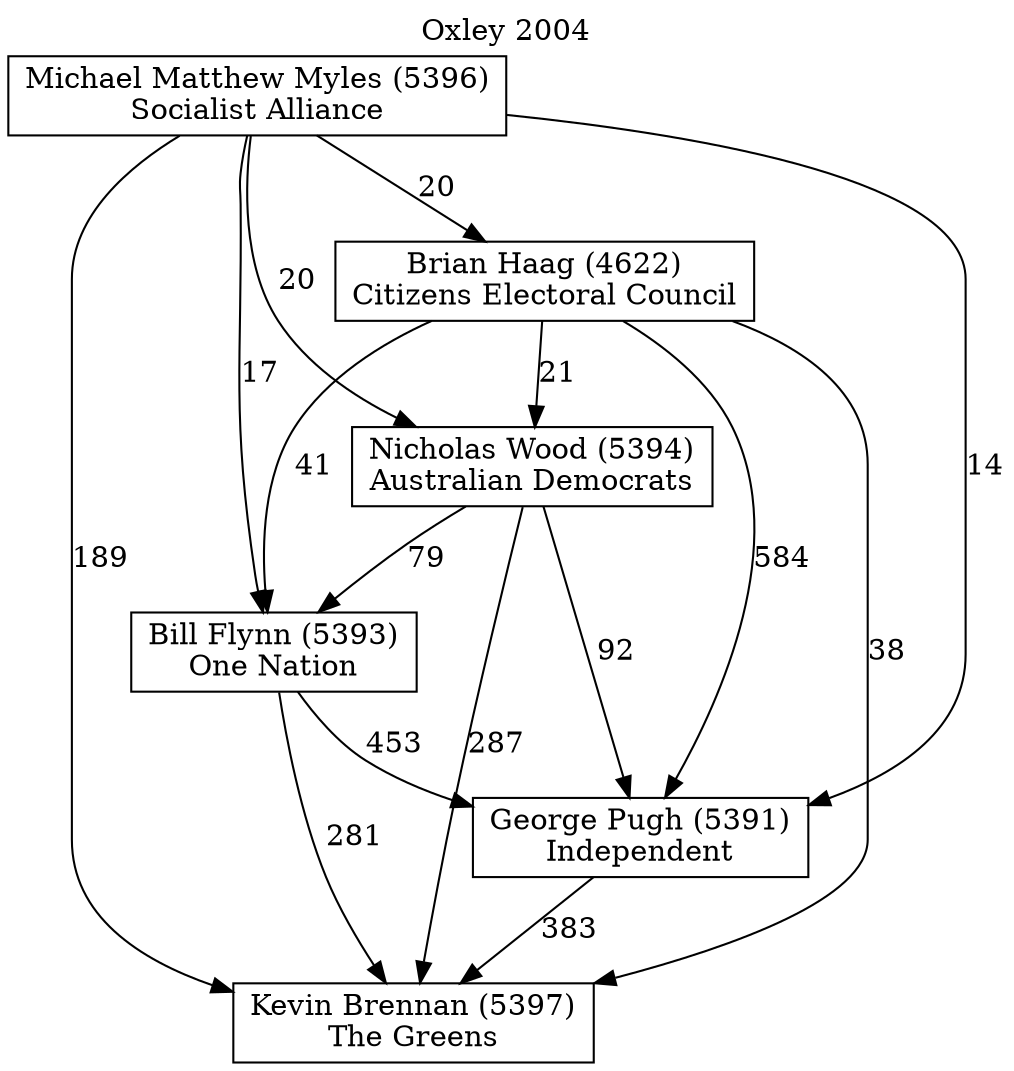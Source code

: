 // House preference flow
digraph "Kevin Brennan (5397)_Oxley_2004" {
	graph [label="Oxley 2004" labelloc=t mclimit=10]
	node [shape=box]
	"Kevin Brennan (5397)" [label="Kevin Brennan (5397)
The Greens"]
	"George Pugh (5391)" [label="George Pugh (5391)
Independent"]
	"Bill Flynn (5393)" [label="Bill Flynn (5393)
One Nation"]
	"Nicholas Wood (5394)" [label="Nicholas Wood (5394)
Australian Democrats"]
	"Brian Haag (4622)" [label="Brian Haag (4622)
Citizens Electoral Council"]
	"Michael Matthew Myles (5396)" [label="Michael Matthew Myles (5396)
Socialist Alliance"]
	"Kevin Brennan (5397)" [label="Kevin Brennan (5397)
The Greens"]
	"Bill Flynn (5393)" [label="Bill Flynn (5393)
One Nation"]
	"Nicholas Wood (5394)" [label="Nicholas Wood (5394)
Australian Democrats"]
	"Brian Haag (4622)" [label="Brian Haag (4622)
Citizens Electoral Council"]
	"Michael Matthew Myles (5396)" [label="Michael Matthew Myles (5396)
Socialist Alliance"]
	"Kevin Brennan (5397)" [label="Kevin Brennan (5397)
The Greens"]
	"Nicholas Wood (5394)" [label="Nicholas Wood (5394)
Australian Democrats"]
	"Brian Haag (4622)" [label="Brian Haag (4622)
Citizens Electoral Council"]
	"Michael Matthew Myles (5396)" [label="Michael Matthew Myles (5396)
Socialist Alliance"]
	"Kevin Brennan (5397)" [label="Kevin Brennan (5397)
The Greens"]
	"Brian Haag (4622)" [label="Brian Haag (4622)
Citizens Electoral Council"]
	"Michael Matthew Myles (5396)" [label="Michael Matthew Myles (5396)
Socialist Alliance"]
	"Kevin Brennan (5397)" [label="Kevin Brennan (5397)
The Greens"]
	"Michael Matthew Myles (5396)" [label="Michael Matthew Myles (5396)
Socialist Alliance"]
	"Michael Matthew Myles (5396)" [label="Michael Matthew Myles (5396)
Socialist Alliance"]
	"Brian Haag (4622)" [label="Brian Haag (4622)
Citizens Electoral Council"]
	"Michael Matthew Myles (5396)" [label="Michael Matthew Myles (5396)
Socialist Alliance"]
	"Michael Matthew Myles (5396)" [label="Michael Matthew Myles (5396)
Socialist Alliance"]
	"Nicholas Wood (5394)" [label="Nicholas Wood (5394)
Australian Democrats"]
	"Brian Haag (4622)" [label="Brian Haag (4622)
Citizens Electoral Council"]
	"Michael Matthew Myles (5396)" [label="Michael Matthew Myles (5396)
Socialist Alliance"]
	"Nicholas Wood (5394)" [label="Nicholas Wood (5394)
Australian Democrats"]
	"Michael Matthew Myles (5396)" [label="Michael Matthew Myles (5396)
Socialist Alliance"]
	"Michael Matthew Myles (5396)" [label="Michael Matthew Myles (5396)
Socialist Alliance"]
	"Brian Haag (4622)" [label="Brian Haag (4622)
Citizens Electoral Council"]
	"Michael Matthew Myles (5396)" [label="Michael Matthew Myles (5396)
Socialist Alliance"]
	"Michael Matthew Myles (5396)" [label="Michael Matthew Myles (5396)
Socialist Alliance"]
	"Bill Flynn (5393)" [label="Bill Flynn (5393)
One Nation"]
	"Nicholas Wood (5394)" [label="Nicholas Wood (5394)
Australian Democrats"]
	"Brian Haag (4622)" [label="Brian Haag (4622)
Citizens Electoral Council"]
	"Michael Matthew Myles (5396)" [label="Michael Matthew Myles (5396)
Socialist Alliance"]
	"Bill Flynn (5393)" [label="Bill Flynn (5393)
One Nation"]
	"Brian Haag (4622)" [label="Brian Haag (4622)
Citizens Electoral Council"]
	"Michael Matthew Myles (5396)" [label="Michael Matthew Myles (5396)
Socialist Alliance"]
	"Bill Flynn (5393)" [label="Bill Flynn (5393)
One Nation"]
	"Michael Matthew Myles (5396)" [label="Michael Matthew Myles (5396)
Socialist Alliance"]
	"Michael Matthew Myles (5396)" [label="Michael Matthew Myles (5396)
Socialist Alliance"]
	"Brian Haag (4622)" [label="Brian Haag (4622)
Citizens Electoral Council"]
	"Michael Matthew Myles (5396)" [label="Michael Matthew Myles (5396)
Socialist Alliance"]
	"Michael Matthew Myles (5396)" [label="Michael Matthew Myles (5396)
Socialist Alliance"]
	"Nicholas Wood (5394)" [label="Nicholas Wood (5394)
Australian Democrats"]
	"Brian Haag (4622)" [label="Brian Haag (4622)
Citizens Electoral Council"]
	"Michael Matthew Myles (5396)" [label="Michael Matthew Myles (5396)
Socialist Alliance"]
	"Nicholas Wood (5394)" [label="Nicholas Wood (5394)
Australian Democrats"]
	"Michael Matthew Myles (5396)" [label="Michael Matthew Myles (5396)
Socialist Alliance"]
	"Michael Matthew Myles (5396)" [label="Michael Matthew Myles (5396)
Socialist Alliance"]
	"Brian Haag (4622)" [label="Brian Haag (4622)
Citizens Electoral Council"]
	"Michael Matthew Myles (5396)" [label="Michael Matthew Myles (5396)
Socialist Alliance"]
	"Michael Matthew Myles (5396)" [label="Michael Matthew Myles (5396)
Socialist Alliance"]
	"George Pugh (5391)" [label="George Pugh (5391)
Independent"]
	"Bill Flynn (5393)" [label="Bill Flynn (5393)
One Nation"]
	"Nicholas Wood (5394)" [label="Nicholas Wood (5394)
Australian Democrats"]
	"Brian Haag (4622)" [label="Brian Haag (4622)
Citizens Electoral Council"]
	"Michael Matthew Myles (5396)" [label="Michael Matthew Myles (5396)
Socialist Alliance"]
	"George Pugh (5391)" [label="George Pugh (5391)
Independent"]
	"Nicholas Wood (5394)" [label="Nicholas Wood (5394)
Australian Democrats"]
	"Brian Haag (4622)" [label="Brian Haag (4622)
Citizens Electoral Council"]
	"Michael Matthew Myles (5396)" [label="Michael Matthew Myles (5396)
Socialist Alliance"]
	"George Pugh (5391)" [label="George Pugh (5391)
Independent"]
	"Brian Haag (4622)" [label="Brian Haag (4622)
Citizens Electoral Council"]
	"Michael Matthew Myles (5396)" [label="Michael Matthew Myles (5396)
Socialist Alliance"]
	"George Pugh (5391)" [label="George Pugh (5391)
Independent"]
	"Michael Matthew Myles (5396)" [label="Michael Matthew Myles (5396)
Socialist Alliance"]
	"Michael Matthew Myles (5396)" [label="Michael Matthew Myles (5396)
Socialist Alliance"]
	"Brian Haag (4622)" [label="Brian Haag (4622)
Citizens Electoral Council"]
	"Michael Matthew Myles (5396)" [label="Michael Matthew Myles (5396)
Socialist Alliance"]
	"Michael Matthew Myles (5396)" [label="Michael Matthew Myles (5396)
Socialist Alliance"]
	"Nicholas Wood (5394)" [label="Nicholas Wood (5394)
Australian Democrats"]
	"Brian Haag (4622)" [label="Brian Haag (4622)
Citizens Electoral Council"]
	"Michael Matthew Myles (5396)" [label="Michael Matthew Myles (5396)
Socialist Alliance"]
	"Nicholas Wood (5394)" [label="Nicholas Wood (5394)
Australian Democrats"]
	"Michael Matthew Myles (5396)" [label="Michael Matthew Myles (5396)
Socialist Alliance"]
	"Michael Matthew Myles (5396)" [label="Michael Matthew Myles (5396)
Socialist Alliance"]
	"Brian Haag (4622)" [label="Brian Haag (4622)
Citizens Electoral Council"]
	"Michael Matthew Myles (5396)" [label="Michael Matthew Myles (5396)
Socialist Alliance"]
	"Michael Matthew Myles (5396)" [label="Michael Matthew Myles (5396)
Socialist Alliance"]
	"Bill Flynn (5393)" [label="Bill Flynn (5393)
One Nation"]
	"Nicholas Wood (5394)" [label="Nicholas Wood (5394)
Australian Democrats"]
	"Brian Haag (4622)" [label="Brian Haag (4622)
Citizens Electoral Council"]
	"Michael Matthew Myles (5396)" [label="Michael Matthew Myles (5396)
Socialist Alliance"]
	"Bill Flynn (5393)" [label="Bill Flynn (5393)
One Nation"]
	"Brian Haag (4622)" [label="Brian Haag (4622)
Citizens Electoral Council"]
	"Michael Matthew Myles (5396)" [label="Michael Matthew Myles (5396)
Socialist Alliance"]
	"Bill Flynn (5393)" [label="Bill Flynn (5393)
One Nation"]
	"Michael Matthew Myles (5396)" [label="Michael Matthew Myles (5396)
Socialist Alliance"]
	"Michael Matthew Myles (5396)" [label="Michael Matthew Myles (5396)
Socialist Alliance"]
	"Brian Haag (4622)" [label="Brian Haag (4622)
Citizens Electoral Council"]
	"Michael Matthew Myles (5396)" [label="Michael Matthew Myles (5396)
Socialist Alliance"]
	"Michael Matthew Myles (5396)" [label="Michael Matthew Myles (5396)
Socialist Alliance"]
	"Nicholas Wood (5394)" [label="Nicholas Wood (5394)
Australian Democrats"]
	"Brian Haag (4622)" [label="Brian Haag (4622)
Citizens Electoral Council"]
	"Michael Matthew Myles (5396)" [label="Michael Matthew Myles (5396)
Socialist Alliance"]
	"Nicholas Wood (5394)" [label="Nicholas Wood (5394)
Australian Democrats"]
	"Michael Matthew Myles (5396)" [label="Michael Matthew Myles (5396)
Socialist Alliance"]
	"Michael Matthew Myles (5396)" [label="Michael Matthew Myles (5396)
Socialist Alliance"]
	"Brian Haag (4622)" [label="Brian Haag (4622)
Citizens Electoral Council"]
	"Michael Matthew Myles (5396)" [label="Michael Matthew Myles (5396)
Socialist Alliance"]
	"Michael Matthew Myles (5396)" [label="Michael Matthew Myles (5396)
Socialist Alliance"]
	"George Pugh (5391)" -> "Kevin Brennan (5397)" [label=383]
	"Bill Flynn (5393)" -> "George Pugh (5391)" [label=453]
	"Nicholas Wood (5394)" -> "Bill Flynn (5393)" [label=79]
	"Brian Haag (4622)" -> "Nicholas Wood (5394)" [label=21]
	"Michael Matthew Myles (5396)" -> "Brian Haag (4622)" [label=20]
	"Bill Flynn (5393)" -> "Kevin Brennan (5397)" [label=281]
	"Nicholas Wood (5394)" -> "Kevin Brennan (5397)" [label=287]
	"Brian Haag (4622)" -> "Kevin Brennan (5397)" [label=38]
	"Michael Matthew Myles (5396)" -> "Kevin Brennan (5397)" [label=189]
	"Michael Matthew Myles (5396)" -> "Nicholas Wood (5394)" [label=20]
	"Brian Haag (4622)" -> "Bill Flynn (5393)" [label=41]
	"Michael Matthew Myles (5396)" -> "Bill Flynn (5393)" [label=17]
	"Nicholas Wood (5394)" -> "George Pugh (5391)" [label=92]
	"Brian Haag (4622)" -> "George Pugh (5391)" [label=584]
	"Michael Matthew Myles (5396)" -> "George Pugh (5391)" [label=14]
}
